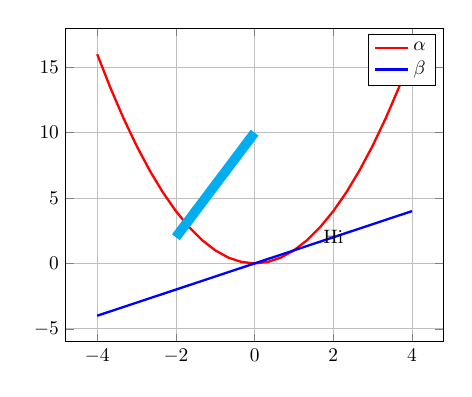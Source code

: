 \begin{tikzpicture}[scale=0.7]
  \begin{axis}[legend entries={\(\alpha\),\(\beta\)},grid=major]
    \addplot[domain=-4:4,red,very thick] {x^2}; 
    \addplot[domain=-4:4,blue,very thick] {x};
    \node at (2,2) {Hi};
    \draw[cyan,line width=5pt] (-2,2) -- (0,10);
  \end{axis}
\end{tikzpicture}